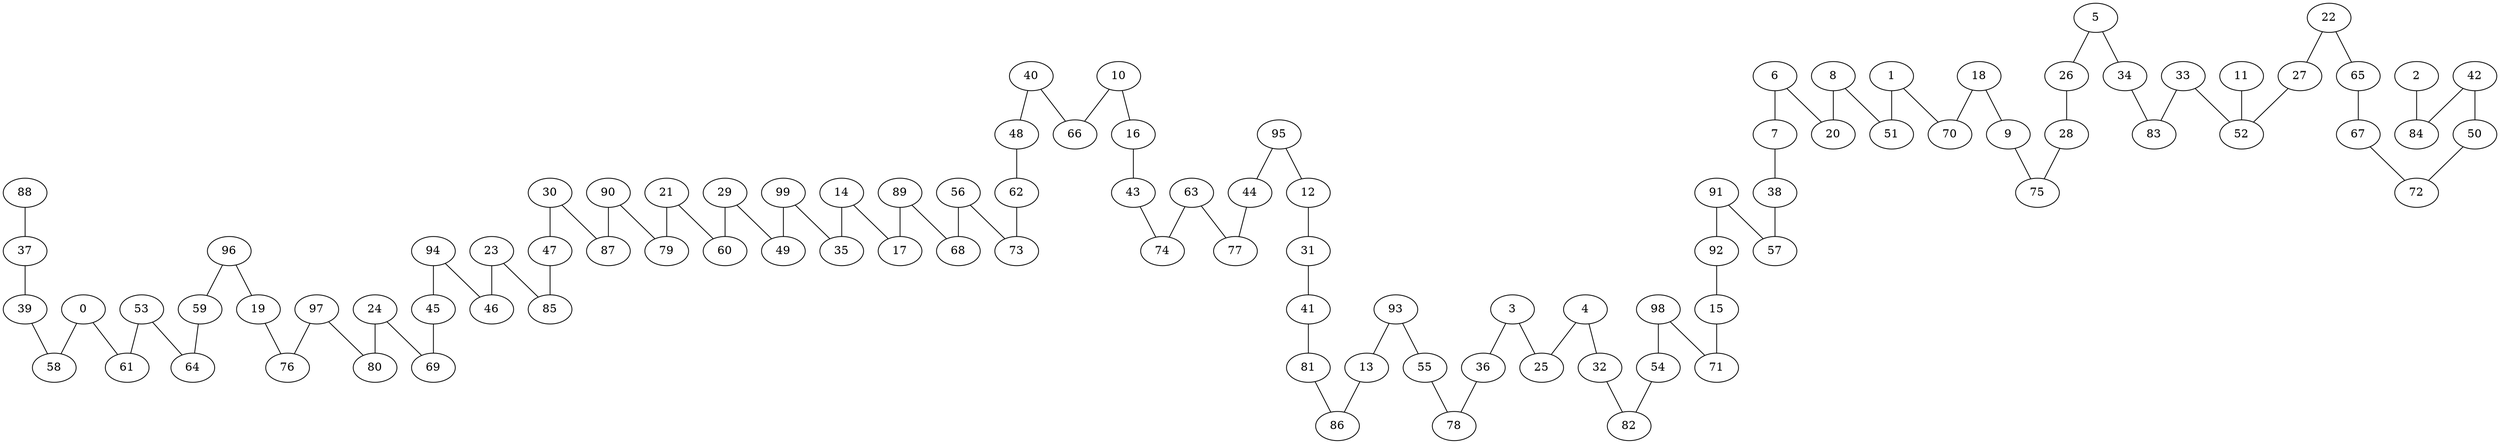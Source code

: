 graph G{
88--37;
89--17;
89--68;
90--87;
90--79;
91--92;
91--57;
92--15;
93--13;
93--55;
94--45;
94--46;
95--44;
95--12;
96--59;
96--19;
97--76;
97--80;
10--66;
10--16;
98--54;
98--71;
99--49;
99--35;
11--52;
12--31;
13--86;
14--35;
14--17;
15--71;
16--43;
18--70;
18--9;
19--76;
0--58;
0--61;
1--51;
1--70;
2--84;
3--36;
3--25;
4--25;
4--32;
5--26;
5--34;
6--7;
6--20;
7--38;
8--20;
8--51;
9--75;
21--79;
21--60;
22--27;
22--65;
23--46;
23--85;
24--80;
24--69;
26--28;
27--52;
28--75;
29--60;
29--49;
30--47;
30--87;
31--41;
32--82;
33--83;
33--52;
34--83;
36--78;
37--39;
38--57;
39--58;
40--48;
40--66;
41--81;
42--50;
42--84;
43--74;
44--77;
45--69;
47--85;
48--62;
50--72;
53--61;
53--64;
54--82;
55--78;
56--68;
56--73;
59--64;
62--73;
63--74;
63--77;
65--67;
67--72;
81--86;
}